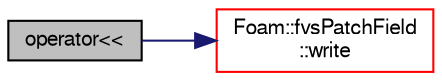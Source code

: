 digraph "operator&lt;&lt;"
{
  bgcolor="transparent";
  edge [fontname="FreeSans",fontsize="10",labelfontname="FreeSans",labelfontsize="10"];
  node [fontname="FreeSans",fontsize="10",shape=record];
  rankdir="LR";
  Node2635 [label="operator\<\<",height=0.2,width=0.4,color="black", fillcolor="grey75", style="filled", fontcolor="black"];
  Node2635 -> Node2636 [color="midnightblue",fontsize="10",style="solid",fontname="FreeSans"];
  Node2636 [label="Foam::fvsPatchField\l::write",height=0.2,width=0.4,color="red",URL="$a22426.html#a293fdfec8bdfbd5c3913ab4c9f3454ff",tooltip="Write. "];
}
